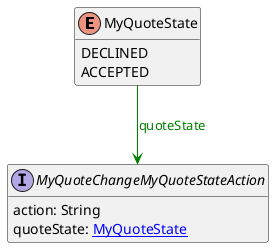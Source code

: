 @startuml

hide methods
enum MyQuoteState {
    DECLINED
    ACCEPTED
}
interface MyQuoteChangeMyQuoteStateAction [[MyQuoteChangeMyQuoteStateAction.svg]]  {
    action: String
    quoteState: [[MyQuoteState.svg MyQuoteState]]
}
MyQuoteState --> MyQuoteChangeMyQuoteStateAction #green;text:green : "quoteState"
@enduml

